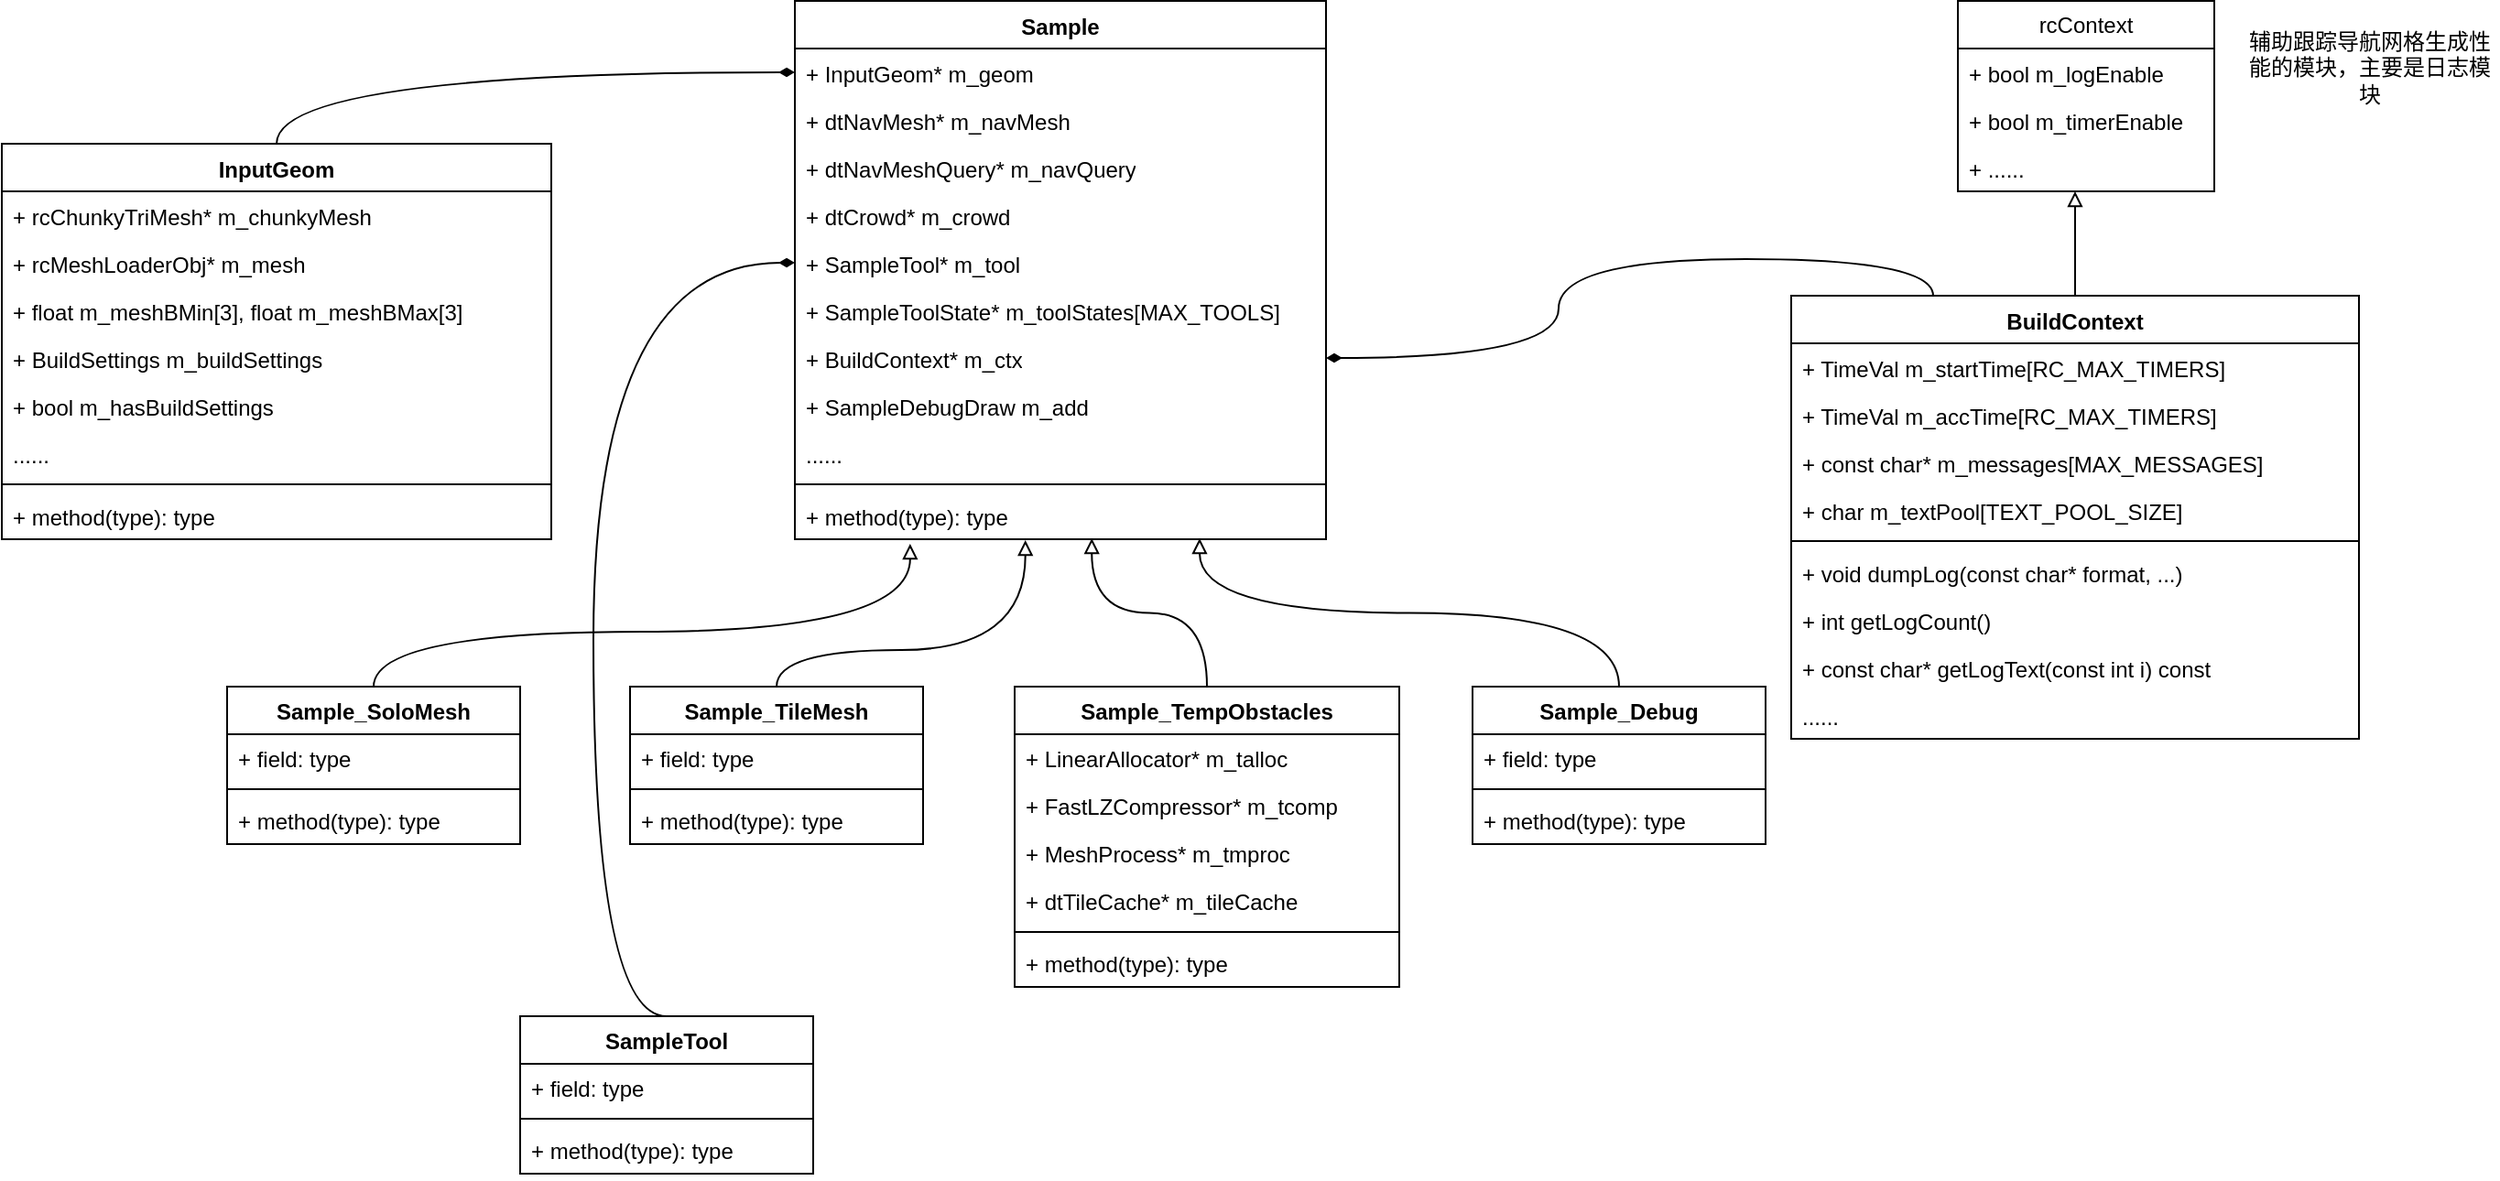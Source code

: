 <mxfile version="23.1.0" type="device">
  <diagram id="C5RBs43oDa-KdzZeNtuy" name="Page-1">
    <mxGraphModel dx="2261" dy="746" grid="1" gridSize="10" guides="1" tooltips="1" connect="1" arrows="1" fold="1" page="1" pageScale="1" pageWidth="827" pageHeight="1169" math="0" shadow="0">
      <root>
        <mxCell id="WIyWlLk6GJQsqaUBKTNV-0" />
        <mxCell id="WIyWlLk6GJQsqaUBKTNV-1" parent="WIyWlLk6GJQsqaUBKTNV-0" />
        <mxCell id="wLHYi-RBKXUuHHbB2h3j-0" value="rcContext" style="swimlane;fontStyle=0;childLayout=stackLayout;horizontal=1;startSize=26;fillColor=none;horizontalStack=0;resizeParent=1;resizeParentMax=0;resizeLast=0;collapsible=1;marginBottom=0;whiteSpace=wrap;html=1;" parent="WIyWlLk6GJQsqaUBKTNV-1" vertex="1">
          <mxGeometry x="505" y="45.5" width="140" height="104" as="geometry" />
        </mxCell>
        <mxCell id="wLHYi-RBKXUuHHbB2h3j-2" value="+ bool m_logEnable" style="text;strokeColor=none;fillColor=none;align=left;verticalAlign=top;spacingLeft=4;spacingRight=4;overflow=hidden;rotatable=0;points=[[0,0.5],[1,0.5]];portConstraint=eastwest;whiteSpace=wrap;html=1;" parent="wLHYi-RBKXUuHHbB2h3j-0" vertex="1">
          <mxGeometry y="26" width="140" height="26" as="geometry" />
        </mxCell>
        <mxCell id="wLHYi-RBKXUuHHbB2h3j-1" value="+ bool m_timerEnable" style="text;strokeColor=none;fillColor=none;align=left;verticalAlign=top;spacingLeft=4;spacingRight=4;overflow=hidden;rotatable=0;points=[[0,0.5],[1,0.5]];portConstraint=eastwest;whiteSpace=wrap;html=1;" parent="wLHYi-RBKXUuHHbB2h3j-0" vertex="1">
          <mxGeometry y="52" width="140" height="26" as="geometry" />
        </mxCell>
        <mxCell id="wLHYi-RBKXUuHHbB2h3j-4" value="+ ......" style="text;strokeColor=none;fillColor=none;align=left;verticalAlign=top;spacingLeft=4;spacingRight=4;overflow=hidden;rotatable=0;points=[[0,0.5],[1,0.5]];portConstraint=eastwest;whiteSpace=wrap;html=1;" parent="wLHYi-RBKXUuHHbB2h3j-0" vertex="1">
          <mxGeometry y="78" width="140" height="26" as="geometry" />
        </mxCell>
        <mxCell id="wLHYi-RBKXUuHHbB2h3j-6" value="辅助跟踪导航网格生成性能的模块，主要是日志模块" style="text;strokeColor=none;align=center;fillColor=none;html=1;verticalAlign=middle;whiteSpace=wrap;rounded=0;" parent="WIyWlLk6GJQsqaUBKTNV-1" vertex="1">
          <mxGeometry x="660" y="45.5" width="140" height="73" as="geometry" />
        </mxCell>
        <mxCell id="wLHYi-RBKXUuHHbB2h3j-34" style="edgeStyle=orthogonalEdgeStyle;rounded=0;orthogonalLoop=1;jettySize=auto;html=1;exitX=0.25;exitY=0;exitDx=0;exitDy=0;entryX=1;entryY=0.5;entryDx=0;entryDy=0;endArrow=diamondThin;endFill=1;curved=1;" parent="WIyWlLk6GJQsqaUBKTNV-1" source="wLHYi-RBKXUuHHbB2h3j-7" target="wLHYi-RBKXUuHHbB2h3j-30" edge="1">
          <mxGeometry relative="1" as="geometry" />
        </mxCell>
        <mxCell id="wLHYi-RBKXUuHHbB2h3j-7" value="BuildContext" style="swimlane;fontStyle=1;align=center;verticalAlign=top;childLayout=stackLayout;horizontal=1;startSize=26;horizontalStack=0;resizeParent=1;resizeParentMax=0;resizeLast=0;collapsible=1;marginBottom=0;whiteSpace=wrap;html=1;" parent="WIyWlLk6GJQsqaUBKTNV-1" vertex="1">
          <mxGeometry x="414" y="206.5" width="310" height="242" as="geometry" />
        </mxCell>
        <object label="+ TimeVal m_startTime[RC_MAX_TIMERS]" TimeVal="m_accTime[RC_MAX_TIMERS]" placeholders="1" id="wLHYi-RBKXUuHHbB2h3j-8">
          <mxCell style="text;strokeColor=none;fillColor=none;align=left;verticalAlign=top;spacingLeft=4;spacingRight=4;overflow=hidden;rotatable=0;points=[[0,0.5],[1,0.5]];portConstraint=eastwest;whiteSpace=wrap;html=1;" parent="wLHYi-RBKXUuHHbB2h3j-7" vertex="1">
            <mxGeometry y="26" width="310" height="26" as="geometry" />
          </mxCell>
        </object>
        <object label="+ TimeVal m_accTime[RC_MAX_TIMERS]" TimeVal="m_accTime[RC_MAX_TIMERS]" placeholders="1" id="wLHYi-RBKXUuHHbB2h3j-14">
          <mxCell style="text;strokeColor=none;fillColor=none;align=left;verticalAlign=top;spacingLeft=4;spacingRight=4;overflow=hidden;rotatable=0;points=[[0,0.5],[1,0.5]];portConstraint=eastwest;whiteSpace=wrap;html=1;" parent="wLHYi-RBKXUuHHbB2h3j-7" vertex="1">
            <mxGeometry y="52" width="310" height="26" as="geometry" />
          </mxCell>
        </object>
        <object label="+ const char* m_messages[MAX_MESSAGES]" TimeVal="m_accTime[RC_MAX_TIMERS]" placeholders="1" id="wLHYi-RBKXUuHHbB2h3j-15">
          <mxCell style="text;strokeColor=none;fillColor=none;align=left;verticalAlign=top;spacingLeft=4;spacingRight=4;overflow=hidden;rotatable=0;points=[[0,0.5],[1,0.5]];portConstraint=eastwest;whiteSpace=wrap;html=1;" parent="wLHYi-RBKXUuHHbB2h3j-7" vertex="1">
            <mxGeometry y="78" width="310" height="26" as="geometry" />
          </mxCell>
        </object>
        <object label="+ char m_textPool[TEXT_POOL_SIZE]" TimeVal="m_accTime[RC_MAX_TIMERS]" placeholders="1" id="wLHYi-RBKXUuHHbB2h3j-16">
          <mxCell style="text;strokeColor=none;fillColor=none;align=left;verticalAlign=top;spacingLeft=4;spacingRight=4;overflow=hidden;rotatable=0;points=[[0,0.5],[1,0.5]];portConstraint=eastwest;whiteSpace=wrap;html=1;" parent="wLHYi-RBKXUuHHbB2h3j-7" vertex="1">
            <mxGeometry y="104" width="310" height="26" as="geometry" />
          </mxCell>
        </object>
        <mxCell id="wLHYi-RBKXUuHHbB2h3j-9" value="" style="line;strokeWidth=1;fillColor=none;align=left;verticalAlign=middle;spacingTop=-1;spacingLeft=3;spacingRight=3;rotatable=0;labelPosition=right;points=[];portConstraint=eastwest;strokeColor=inherit;" parent="wLHYi-RBKXUuHHbB2h3j-7" vertex="1">
          <mxGeometry y="130" width="310" height="8" as="geometry" />
        </mxCell>
        <mxCell id="wLHYi-RBKXUuHHbB2h3j-10" value="+ void dumpLog(const char* format, ...)" style="text;strokeColor=none;fillColor=none;align=left;verticalAlign=top;spacingLeft=4;spacingRight=4;overflow=hidden;rotatable=0;points=[[0,0.5],[1,0.5]];portConstraint=eastwest;whiteSpace=wrap;html=1;" parent="wLHYi-RBKXUuHHbB2h3j-7" vertex="1">
          <mxGeometry y="138" width="310" height="26" as="geometry" />
        </mxCell>
        <mxCell id="wLHYi-RBKXUuHHbB2h3j-17" value="+ int getLogCount()" style="text;strokeColor=none;fillColor=none;align=left;verticalAlign=top;spacingLeft=4;spacingRight=4;overflow=hidden;rotatable=0;points=[[0,0.5],[1,0.5]];portConstraint=eastwest;whiteSpace=wrap;html=1;" parent="wLHYi-RBKXUuHHbB2h3j-7" vertex="1">
          <mxGeometry y="164" width="310" height="26" as="geometry" />
        </mxCell>
        <mxCell id="wLHYi-RBKXUuHHbB2h3j-18" value="+ const char* getLogText(const int i) const" style="text;strokeColor=none;fillColor=none;align=left;verticalAlign=top;spacingLeft=4;spacingRight=4;overflow=hidden;rotatable=0;points=[[0,0.5],[1,0.5]];portConstraint=eastwest;whiteSpace=wrap;html=1;" parent="wLHYi-RBKXUuHHbB2h3j-7" vertex="1">
          <mxGeometry y="190" width="310" height="26" as="geometry" />
        </mxCell>
        <mxCell id="wLHYi-RBKXUuHHbB2h3j-19" value="......" style="text;strokeColor=none;fillColor=none;align=left;verticalAlign=top;spacingLeft=4;spacingRight=4;overflow=hidden;rotatable=0;points=[[0,0.5],[1,0.5]];portConstraint=eastwest;whiteSpace=wrap;html=1;" parent="wLHYi-RBKXUuHHbB2h3j-7" vertex="1">
          <mxGeometry y="216" width="310" height="26" as="geometry" />
        </mxCell>
        <mxCell id="wLHYi-RBKXUuHHbB2h3j-12" style="edgeStyle=orthogonalEdgeStyle;rounded=0;orthogonalLoop=1;jettySize=auto;html=1;exitX=0.5;exitY=0;exitDx=0;exitDy=0;entryX=0.457;entryY=1;entryDx=0;entryDy=0;entryPerimeter=0;endArrow=block;endFill=0;" parent="WIyWlLk6GJQsqaUBKTNV-1" source="wLHYi-RBKXUuHHbB2h3j-7" target="wLHYi-RBKXUuHHbB2h3j-4" edge="1">
          <mxGeometry relative="1" as="geometry" />
        </mxCell>
        <mxCell id="wLHYi-RBKXUuHHbB2h3j-20" value="Sample" style="swimlane;fontStyle=1;align=center;verticalAlign=top;childLayout=stackLayout;horizontal=1;startSize=26;horizontalStack=0;resizeParent=1;resizeParentMax=0;resizeLast=0;collapsible=1;marginBottom=0;whiteSpace=wrap;html=1;" parent="WIyWlLk6GJQsqaUBKTNV-1" vertex="1">
          <mxGeometry x="-130" y="45.5" width="290" height="294" as="geometry" />
        </mxCell>
        <mxCell id="wLHYi-RBKXUuHHbB2h3j-21" value="+ InputGeom* m_geom" style="text;strokeColor=none;fillColor=none;align=left;verticalAlign=top;spacingLeft=4;spacingRight=4;overflow=hidden;rotatable=0;points=[[0,0.5],[1,0.5]];portConstraint=eastwest;whiteSpace=wrap;html=1;" parent="wLHYi-RBKXUuHHbB2h3j-20" vertex="1">
          <mxGeometry y="26" width="290" height="26" as="geometry" />
        </mxCell>
        <mxCell id="wLHYi-RBKXUuHHbB2h3j-24" value="+ dtNavMesh* m_navMesh" style="text;strokeColor=none;fillColor=none;align=left;verticalAlign=top;spacingLeft=4;spacingRight=4;overflow=hidden;rotatable=0;points=[[0,0.5],[1,0.5]];portConstraint=eastwest;whiteSpace=wrap;html=1;" parent="wLHYi-RBKXUuHHbB2h3j-20" vertex="1">
          <mxGeometry y="52" width="290" height="26" as="geometry" />
        </mxCell>
        <mxCell id="wLHYi-RBKXUuHHbB2h3j-25" value="+ dtNavMeshQuery* m_navQuery" style="text;strokeColor=none;fillColor=none;align=left;verticalAlign=top;spacingLeft=4;spacingRight=4;overflow=hidden;rotatable=0;points=[[0,0.5],[1,0.5]];portConstraint=eastwest;whiteSpace=wrap;html=1;" parent="wLHYi-RBKXUuHHbB2h3j-20" vertex="1">
          <mxGeometry y="78" width="290" height="26" as="geometry" />
        </mxCell>
        <mxCell id="wLHYi-RBKXUuHHbB2h3j-26" value="+ dtCrowd* m_crowd" style="text;strokeColor=none;fillColor=none;align=left;verticalAlign=top;spacingLeft=4;spacingRight=4;overflow=hidden;rotatable=0;points=[[0,0.5],[1,0.5]];portConstraint=eastwest;whiteSpace=wrap;html=1;" parent="wLHYi-RBKXUuHHbB2h3j-20" vertex="1">
          <mxGeometry y="104" width="290" height="26" as="geometry" />
        </mxCell>
        <mxCell id="wLHYi-RBKXUuHHbB2h3j-28" value="+ SampleTool* m_tool" style="text;strokeColor=none;fillColor=none;align=left;verticalAlign=top;spacingLeft=4;spacingRight=4;overflow=hidden;rotatable=0;points=[[0,0.5],[1,0.5]];portConstraint=eastwest;whiteSpace=wrap;html=1;" parent="wLHYi-RBKXUuHHbB2h3j-20" vertex="1">
          <mxGeometry y="130" width="290" height="26" as="geometry" />
        </mxCell>
        <mxCell id="wLHYi-RBKXUuHHbB2h3j-29" value="+ SampleToolState* m_toolStates[MAX_TOOLS]" style="text;strokeColor=none;fillColor=none;align=left;verticalAlign=top;spacingLeft=4;spacingRight=4;overflow=hidden;rotatable=0;points=[[0,0.5],[1,0.5]];portConstraint=eastwest;whiteSpace=wrap;html=1;" parent="wLHYi-RBKXUuHHbB2h3j-20" vertex="1">
          <mxGeometry y="156" width="290" height="26" as="geometry" />
        </mxCell>
        <mxCell id="wLHYi-RBKXUuHHbB2h3j-30" value="+ BuildContext* m_ctx" style="text;strokeColor=none;fillColor=none;align=left;verticalAlign=top;spacingLeft=4;spacingRight=4;overflow=hidden;rotatable=0;points=[[0,0.5],[1,0.5]];portConstraint=eastwest;whiteSpace=wrap;html=1;" parent="wLHYi-RBKXUuHHbB2h3j-20" vertex="1">
          <mxGeometry y="182" width="290" height="26" as="geometry" />
        </mxCell>
        <mxCell id="wLHYi-RBKXUuHHbB2h3j-31" value="+ SampleDebugDraw m_add" style="text;strokeColor=none;fillColor=none;align=left;verticalAlign=top;spacingLeft=4;spacingRight=4;overflow=hidden;rotatable=0;points=[[0,0.5],[1,0.5]];portConstraint=eastwest;whiteSpace=wrap;html=1;" parent="wLHYi-RBKXUuHHbB2h3j-20" vertex="1">
          <mxGeometry y="208" width="290" height="26" as="geometry" />
        </mxCell>
        <mxCell id="wLHYi-RBKXUuHHbB2h3j-27" value="......" style="text;strokeColor=none;fillColor=none;align=left;verticalAlign=top;spacingLeft=4;spacingRight=4;overflow=hidden;rotatable=0;points=[[0,0.5],[1,0.5]];portConstraint=eastwest;whiteSpace=wrap;html=1;" parent="wLHYi-RBKXUuHHbB2h3j-20" vertex="1">
          <mxGeometry y="234" width="290" height="26" as="geometry" />
        </mxCell>
        <mxCell id="wLHYi-RBKXUuHHbB2h3j-22" value="" style="line;strokeWidth=1;fillColor=none;align=left;verticalAlign=middle;spacingTop=-1;spacingLeft=3;spacingRight=3;rotatable=0;labelPosition=right;points=[];portConstraint=eastwest;strokeColor=inherit;" parent="wLHYi-RBKXUuHHbB2h3j-20" vertex="1">
          <mxGeometry y="260" width="290" height="8" as="geometry" />
        </mxCell>
        <mxCell id="wLHYi-RBKXUuHHbB2h3j-23" value="+ method(type): type" style="text;strokeColor=none;fillColor=none;align=left;verticalAlign=top;spacingLeft=4;spacingRight=4;overflow=hidden;rotatable=0;points=[[0,0.5],[1,0.5]];portConstraint=eastwest;whiteSpace=wrap;html=1;" parent="wLHYi-RBKXUuHHbB2h3j-20" vertex="1">
          <mxGeometry y="268" width="290" height="26" as="geometry" />
        </mxCell>
        <mxCell id="wLHYi-RBKXUuHHbB2h3j-46" style="edgeStyle=orthogonalEdgeStyle;rounded=0;orthogonalLoop=1;jettySize=auto;html=1;exitX=0.5;exitY=0;exitDx=0;exitDy=0;entryX=0;entryY=0.5;entryDx=0;entryDy=0;endArrow=diamondThin;endFill=1;curved=1;" parent="WIyWlLk6GJQsqaUBKTNV-1" source="wLHYi-RBKXUuHHbB2h3j-35" target="wLHYi-RBKXUuHHbB2h3j-21" edge="1">
          <mxGeometry relative="1" as="geometry" />
        </mxCell>
        <mxCell id="wLHYi-RBKXUuHHbB2h3j-35" value="InputGeom" style="swimlane;fontStyle=1;align=center;verticalAlign=top;childLayout=stackLayout;horizontal=1;startSize=26;horizontalStack=0;resizeParent=1;resizeParentMax=0;resizeLast=0;collapsible=1;marginBottom=0;whiteSpace=wrap;html=1;" parent="WIyWlLk6GJQsqaUBKTNV-1" vertex="1">
          <mxGeometry x="-563" y="123.5" width="300" height="216" as="geometry" />
        </mxCell>
        <mxCell id="wLHYi-RBKXUuHHbB2h3j-36" value="+ rcChunkyTriMesh* m_chunkyMesh" style="text;strokeColor=none;fillColor=none;align=left;verticalAlign=top;spacingLeft=4;spacingRight=4;overflow=hidden;rotatable=0;points=[[0,0.5],[1,0.5]];portConstraint=eastwest;whiteSpace=wrap;html=1;" parent="wLHYi-RBKXUuHHbB2h3j-35" vertex="1">
          <mxGeometry y="26" width="300" height="26" as="geometry" />
        </mxCell>
        <mxCell id="wLHYi-RBKXUuHHbB2h3j-39" value="+ rcMeshLoaderObj* m_mesh" style="text;strokeColor=none;fillColor=none;align=left;verticalAlign=top;spacingLeft=4;spacingRight=4;overflow=hidden;rotatable=0;points=[[0,0.5],[1,0.5]];portConstraint=eastwest;whiteSpace=wrap;html=1;" parent="wLHYi-RBKXUuHHbB2h3j-35" vertex="1">
          <mxGeometry y="52" width="300" height="26" as="geometry" />
        </mxCell>
        <mxCell id="wLHYi-RBKXUuHHbB2h3j-40" value="+ float m_meshBMin[3], float m_meshBMax[3]" style="text;strokeColor=none;fillColor=none;align=left;verticalAlign=top;spacingLeft=4;spacingRight=4;overflow=hidden;rotatable=0;points=[[0,0.5],[1,0.5]];portConstraint=eastwest;whiteSpace=wrap;html=1;" parent="wLHYi-RBKXUuHHbB2h3j-35" vertex="1">
          <mxGeometry y="78" width="300" height="26" as="geometry" />
        </mxCell>
        <mxCell id="wLHYi-RBKXUuHHbB2h3j-41" value="+ BuildSettings m_buildSettings" style="text;strokeColor=none;fillColor=none;align=left;verticalAlign=top;spacingLeft=4;spacingRight=4;overflow=hidden;rotatable=0;points=[[0,0.5],[1,0.5]];portConstraint=eastwest;whiteSpace=wrap;html=1;" parent="wLHYi-RBKXUuHHbB2h3j-35" vertex="1">
          <mxGeometry y="104" width="300" height="26" as="geometry" />
        </mxCell>
        <mxCell id="wLHYi-RBKXUuHHbB2h3j-42" value="+ bool m_hasBuildSettings" style="text;strokeColor=none;fillColor=none;align=left;verticalAlign=top;spacingLeft=4;spacingRight=4;overflow=hidden;rotatable=0;points=[[0,0.5],[1,0.5]];portConstraint=eastwest;whiteSpace=wrap;html=1;" parent="wLHYi-RBKXUuHHbB2h3j-35" vertex="1">
          <mxGeometry y="130" width="300" height="26" as="geometry" />
        </mxCell>
        <mxCell id="wLHYi-RBKXUuHHbB2h3j-43" value="......" style="text;strokeColor=none;fillColor=none;align=left;verticalAlign=top;spacingLeft=4;spacingRight=4;overflow=hidden;rotatable=0;points=[[0,0.5],[1,0.5]];portConstraint=eastwest;whiteSpace=wrap;html=1;" parent="wLHYi-RBKXUuHHbB2h3j-35" vertex="1">
          <mxGeometry y="156" width="300" height="26" as="geometry" />
        </mxCell>
        <mxCell id="wLHYi-RBKXUuHHbB2h3j-37" value="" style="line;strokeWidth=1;fillColor=none;align=left;verticalAlign=middle;spacingTop=-1;spacingLeft=3;spacingRight=3;rotatable=0;labelPosition=right;points=[];portConstraint=eastwest;strokeColor=inherit;" parent="wLHYi-RBKXUuHHbB2h3j-35" vertex="1">
          <mxGeometry y="182" width="300" height="8" as="geometry" />
        </mxCell>
        <mxCell id="wLHYi-RBKXUuHHbB2h3j-38" value="+ method(type): type" style="text;strokeColor=none;fillColor=none;align=left;verticalAlign=top;spacingLeft=4;spacingRight=4;overflow=hidden;rotatable=0;points=[[0,0.5],[1,0.5]];portConstraint=eastwest;whiteSpace=wrap;html=1;" parent="wLHYi-RBKXUuHHbB2h3j-35" vertex="1">
          <mxGeometry y="190" width="300" height="26" as="geometry" />
        </mxCell>
        <mxCell id="wLHYi-RBKXUuHHbB2h3j-61" value="Sample_SoloMesh" style="swimlane;fontStyle=1;align=center;verticalAlign=top;childLayout=stackLayout;horizontal=1;startSize=26;horizontalStack=0;resizeParent=1;resizeParentMax=0;resizeLast=0;collapsible=1;marginBottom=0;whiteSpace=wrap;html=1;" parent="WIyWlLk6GJQsqaUBKTNV-1" vertex="1">
          <mxGeometry x="-440" y="420" width="160" height="86" as="geometry" />
        </mxCell>
        <mxCell id="wLHYi-RBKXUuHHbB2h3j-62" value="+ field: type" style="text;strokeColor=none;fillColor=none;align=left;verticalAlign=top;spacingLeft=4;spacingRight=4;overflow=hidden;rotatable=0;points=[[0,0.5],[1,0.5]];portConstraint=eastwest;whiteSpace=wrap;html=1;" parent="wLHYi-RBKXUuHHbB2h3j-61" vertex="1">
          <mxGeometry y="26" width="160" height="26" as="geometry" />
        </mxCell>
        <mxCell id="wLHYi-RBKXUuHHbB2h3j-63" value="" style="line;strokeWidth=1;fillColor=none;align=left;verticalAlign=middle;spacingTop=-1;spacingLeft=3;spacingRight=3;rotatable=0;labelPosition=right;points=[];portConstraint=eastwest;strokeColor=inherit;" parent="wLHYi-RBKXUuHHbB2h3j-61" vertex="1">
          <mxGeometry y="52" width="160" height="8" as="geometry" />
        </mxCell>
        <mxCell id="wLHYi-RBKXUuHHbB2h3j-64" value="+ method(type): type" style="text;strokeColor=none;fillColor=none;align=left;verticalAlign=top;spacingLeft=4;spacingRight=4;overflow=hidden;rotatable=0;points=[[0,0.5],[1,0.5]];portConstraint=eastwest;whiteSpace=wrap;html=1;" parent="wLHYi-RBKXUuHHbB2h3j-61" vertex="1">
          <mxGeometry y="60" width="160" height="26" as="geometry" />
        </mxCell>
        <mxCell id="wLHYi-RBKXUuHHbB2h3j-65" style="edgeStyle=orthogonalEdgeStyle;rounded=0;orthogonalLoop=1;jettySize=auto;html=1;exitX=0.5;exitY=0;exitDx=0;exitDy=0;entryX=0.217;entryY=1.096;entryDx=0;entryDy=0;entryPerimeter=0;endArrow=block;endFill=0;curved=1;" parent="WIyWlLk6GJQsqaUBKTNV-1" source="wLHYi-RBKXUuHHbB2h3j-61" target="wLHYi-RBKXUuHHbB2h3j-23" edge="1">
          <mxGeometry relative="1" as="geometry">
            <Array as="points">
              <mxPoint x="-360" y="390" />
              <mxPoint x="-67" y="390" />
            </Array>
          </mxGeometry>
        </mxCell>
        <mxCell id="wLHYi-RBKXUuHHbB2h3j-66" value="Sample_TileMesh" style="swimlane;fontStyle=1;align=center;verticalAlign=top;childLayout=stackLayout;horizontal=1;startSize=26;horizontalStack=0;resizeParent=1;resizeParentMax=0;resizeLast=0;collapsible=1;marginBottom=0;whiteSpace=wrap;html=1;" parent="WIyWlLk6GJQsqaUBKTNV-1" vertex="1">
          <mxGeometry x="-220" y="420" width="160" height="86" as="geometry" />
        </mxCell>
        <mxCell id="wLHYi-RBKXUuHHbB2h3j-67" value="+ field: type" style="text;strokeColor=none;fillColor=none;align=left;verticalAlign=top;spacingLeft=4;spacingRight=4;overflow=hidden;rotatable=0;points=[[0,0.5],[1,0.5]];portConstraint=eastwest;whiteSpace=wrap;html=1;" parent="wLHYi-RBKXUuHHbB2h3j-66" vertex="1">
          <mxGeometry y="26" width="160" height="26" as="geometry" />
        </mxCell>
        <mxCell id="wLHYi-RBKXUuHHbB2h3j-68" value="" style="line;strokeWidth=1;fillColor=none;align=left;verticalAlign=middle;spacingTop=-1;spacingLeft=3;spacingRight=3;rotatable=0;labelPosition=right;points=[];portConstraint=eastwest;strokeColor=inherit;" parent="wLHYi-RBKXUuHHbB2h3j-66" vertex="1">
          <mxGeometry y="52" width="160" height="8" as="geometry" />
        </mxCell>
        <mxCell id="wLHYi-RBKXUuHHbB2h3j-69" value="+ method(type): type" style="text;strokeColor=none;fillColor=none;align=left;verticalAlign=top;spacingLeft=4;spacingRight=4;overflow=hidden;rotatable=0;points=[[0,0.5],[1,0.5]];portConstraint=eastwest;whiteSpace=wrap;html=1;" parent="wLHYi-RBKXUuHHbB2h3j-66" vertex="1">
          <mxGeometry y="60" width="160" height="26" as="geometry" />
        </mxCell>
        <mxCell id="wLHYi-RBKXUuHHbB2h3j-70" value="Sample_TempObstacles" style="swimlane;fontStyle=1;align=center;verticalAlign=top;childLayout=stackLayout;horizontal=1;startSize=26;horizontalStack=0;resizeParent=1;resizeParentMax=0;resizeLast=0;collapsible=1;marginBottom=0;whiteSpace=wrap;html=1;" parent="WIyWlLk6GJQsqaUBKTNV-1" vertex="1">
          <mxGeometry x="-10" y="420" width="210" height="164" as="geometry" />
        </mxCell>
        <mxCell id="wLHYi-RBKXUuHHbB2h3j-71" value="+ LinearAllocator* m_talloc" style="text;strokeColor=none;fillColor=none;align=left;verticalAlign=top;spacingLeft=4;spacingRight=4;overflow=hidden;rotatable=0;points=[[0,0.5],[1,0.5]];portConstraint=eastwest;whiteSpace=wrap;html=1;" parent="wLHYi-RBKXUuHHbB2h3j-70" vertex="1">
          <mxGeometry y="26" width="210" height="26" as="geometry" />
        </mxCell>
        <mxCell id="y2lqn0Zgw_EosjO7J0XW-0" value="+ FastLZCompressor* m_tcomp" style="text;strokeColor=none;fillColor=none;align=left;verticalAlign=top;spacingLeft=4;spacingRight=4;overflow=hidden;rotatable=0;points=[[0,0.5],[1,0.5]];portConstraint=eastwest;whiteSpace=wrap;html=1;" vertex="1" parent="wLHYi-RBKXUuHHbB2h3j-70">
          <mxGeometry y="52" width="210" height="26" as="geometry" />
        </mxCell>
        <mxCell id="y2lqn0Zgw_EosjO7J0XW-1" value="+ MeshProcess* m_tmproc" style="text;strokeColor=none;fillColor=none;align=left;verticalAlign=top;spacingLeft=4;spacingRight=4;overflow=hidden;rotatable=0;points=[[0,0.5],[1,0.5]];portConstraint=eastwest;whiteSpace=wrap;html=1;" vertex="1" parent="wLHYi-RBKXUuHHbB2h3j-70">
          <mxGeometry y="78" width="210" height="26" as="geometry" />
        </mxCell>
        <mxCell id="y2lqn0Zgw_EosjO7J0XW-2" value="+ dtTileCache* m_tileCache" style="text;strokeColor=none;fillColor=none;align=left;verticalAlign=top;spacingLeft=4;spacingRight=4;overflow=hidden;rotatable=0;points=[[0,0.5],[1,0.5]];portConstraint=eastwest;whiteSpace=wrap;html=1;" vertex="1" parent="wLHYi-RBKXUuHHbB2h3j-70">
          <mxGeometry y="104" width="210" height="26" as="geometry" />
        </mxCell>
        <mxCell id="wLHYi-RBKXUuHHbB2h3j-72" value="" style="line;strokeWidth=1;fillColor=none;align=left;verticalAlign=middle;spacingTop=-1;spacingLeft=3;spacingRight=3;rotatable=0;labelPosition=right;points=[];portConstraint=eastwest;strokeColor=inherit;" parent="wLHYi-RBKXUuHHbB2h3j-70" vertex="1">
          <mxGeometry y="130" width="210" height="8" as="geometry" />
        </mxCell>
        <mxCell id="wLHYi-RBKXUuHHbB2h3j-73" value="+ method(type): type" style="text;strokeColor=none;fillColor=none;align=left;verticalAlign=top;spacingLeft=4;spacingRight=4;overflow=hidden;rotatable=0;points=[[0,0.5],[1,0.5]];portConstraint=eastwest;whiteSpace=wrap;html=1;" parent="wLHYi-RBKXUuHHbB2h3j-70" vertex="1">
          <mxGeometry y="138" width="210" height="26" as="geometry" />
        </mxCell>
        <mxCell id="wLHYi-RBKXUuHHbB2h3j-75" style="edgeStyle=orthogonalEdgeStyle;rounded=0;orthogonalLoop=1;jettySize=auto;html=1;exitX=0.5;exitY=0;exitDx=0;exitDy=0;entryX=0.434;entryY=1.019;entryDx=0;entryDy=0;entryPerimeter=0;endArrow=block;endFill=0;curved=1;" parent="WIyWlLk6GJQsqaUBKTNV-1" source="wLHYi-RBKXUuHHbB2h3j-66" target="wLHYi-RBKXUuHHbB2h3j-23" edge="1">
          <mxGeometry relative="1" as="geometry">
            <Array as="points">
              <mxPoint x="-140" y="400" />
              <mxPoint x="-4" y="400" />
            </Array>
          </mxGeometry>
        </mxCell>
        <mxCell id="wLHYi-RBKXUuHHbB2h3j-77" style="edgeStyle=orthogonalEdgeStyle;rounded=0;orthogonalLoop=1;jettySize=auto;html=1;exitX=0.5;exitY=0;exitDx=0;exitDy=0;entryX=0.559;entryY=0.981;entryDx=0;entryDy=0;entryPerimeter=0;endArrow=block;endFill=0;curved=1;" parent="WIyWlLk6GJQsqaUBKTNV-1" source="wLHYi-RBKXUuHHbB2h3j-70" target="wLHYi-RBKXUuHHbB2h3j-23" edge="1">
          <mxGeometry relative="1" as="geometry" />
        </mxCell>
        <mxCell id="wLHYi-RBKXUuHHbB2h3j-78" value="Sample_Debug" style="swimlane;fontStyle=1;align=center;verticalAlign=top;childLayout=stackLayout;horizontal=1;startSize=26;horizontalStack=0;resizeParent=1;resizeParentMax=0;resizeLast=0;collapsible=1;marginBottom=0;whiteSpace=wrap;html=1;" parent="WIyWlLk6GJQsqaUBKTNV-1" vertex="1">
          <mxGeometry x="240" y="420" width="160" height="86" as="geometry" />
        </mxCell>
        <mxCell id="wLHYi-RBKXUuHHbB2h3j-79" value="+ field: type" style="text;strokeColor=none;fillColor=none;align=left;verticalAlign=top;spacingLeft=4;spacingRight=4;overflow=hidden;rotatable=0;points=[[0,0.5],[1,0.5]];portConstraint=eastwest;whiteSpace=wrap;html=1;" parent="wLHYi-RBKXUuHHbB2h3j-78" vertex="1">
          <mxGeometry y="26" width="160" height="26" as="geometry" />
        </mxCell>
        <mxCell id="wLHYi-RBKXUuHHbB2h3j-80" value="" style="line;strokeWidth=1;fillColor=none;align=left;verticalAlign=middle;spacingTop=-1;spacingLeft=3;spacingRight=3;rotatable=0;labelPosition=right;points=[];portConstraint=eastwest;strokeColor=inherit;" parent="wLHYi-RBKXUuHHbB2h3j-78" vertex="1">
          <mxGeometry y="52" width="160" height="8" as="geometry" />
        </mxCell>
        <mxCell id="wLHYi-RBKXUuHHbB2h3j-81" value="+ method(type): type" style="text;strokeColor=none;fillColor=none;align=left;verticalAlign=top;spacingLeft=4;spacingRight=4;overflow=hidden;rotatable=0;points=[[0,0.5],[1,0.5]];portConstraint=eastwest;whiteSpace=wrap;html=1;" parent="wLHYi-RBKXUuHHbB2h3j-78" vertex="1">
          <mxGeometry y="60" width="160" height="26" as="geometry" />
        </mxCell>
        <mxCell id="wLHYi-RBKXUuHHbB2h3j-87" style="edgeStyle=orthogonalEdgeStyle;rounded=0;orthogonalLoop=1;jettySize=auto;html=1;exitX=0.5;exitY=0;exitDx=0;exitDy=0;entryX=0.762;entryY=0.981;entryDx=0;entryDy=0;entryPerimeter=0;endArrow=block;endFill=0;curved=1;" parent="WIyWlLk6GJQsqaUBKTNV-1" source="wLHYi-RBKXUuHHbB2h3j-78" target="wLHYi-RBKXUuHHbB2h3j-23" edge="1">
          <mxGeometry relative="1" as="geometry" />
        </mxCell>
        <mxCell id="y2lqn0Zgw_EosjO7J0XW-7" style="edgeStyle=orthogonalEdgeStyle;rounded=0;orthogonalLoop=1;jettySize=auto;html=1;exitX=0.5;exitY=0;exitDx=0;exitDy=0;entryX=0;entryY=0.5;entryDx=0;entryDy=0;endArrow=diamondThin;endFill=1;curved=1;" edge="1" parent="WIyWlLk6GJQsqaUBKTNV-1" source="y2lqn0Zgw_EosjO7J0XW-3" target="wLHYi-RBKXUuHHbB2h3j-28">
          <mxGeometry relative="1" as="geometry">
            <Array as="points">
              <mxPoint x="-240" y="600" />
              <mxPoint x="-240" y="189" />
            </Array>
          </mxGeometry>
        </mxCell>
        <mxCell id="y2lqn0Zgw_EosjO7J0XW-3" value="SampleTool" style="swimlane;fontStyle=1;align=center;verticalAlign=top;childLayout=stackLayout;horizontal=1;startSize=26;horizontalStack=0;resizeParent=1;resizeParentMax=0;resizeLast=0;collapsible=1;marginBottom=0;whiteSpace=wrap;html=1;" vertex="1" parent="WIyWlLk6GJQsqaUBKTNV-1">
          <mxGeometry x="-280" y="600" width="160" height="86" as="geometry" />
        </mxCell>
        <mxCell id="y2lqn0Zgw_EosjO7J0XW-4" value="+ field: type" style="text;strokeColor=none;fillColor=none;align=left;verticalAlign=top;spacingLeft=4;spacingRight=4;overflow=hidden;rotatable=0;points=[[0,0.5],[1,0.5]];portConstraint=eastwest;whiteSpace=wrap;html=1;" vertex="1" parent="y2lqn0Zgw_EosjO7J0XW-3">
          <mxGeometry y="26" width="160" height="26" as="geometry" />
        </mxCell>
        <mxCell id="y2lqn0Zgw_EosjO7J0XW-5" value="" style="line;strokeWidth=1;fillColor=none;align=left;verticalAlign=middle;spacingTop=-1;spacingLeft=3;spacingRight=3;rotatable=0;labelPosition=right;points=[];portConstraint=eastwest;strokeColor=inherit;" vertex="1" parent="y2lqn0Zgw_EosjO7J0XW-3">
          <mxGeometry y="52" width="160" height="8" as="geometry" />
        </mxCell>
        <mxCell id="y2lqn0Zgw_EosjO7J0XW-6" value="+ method(type): type" style="text;strokeColor=none;fillColor=none;align=left;verticalAlign=top;spacingLeft=4;spacingRight=4;overflow=hidden;rotatable=0;points=[[0,0.5],[1,0.5]];portConstraint=eastwest;whiteSpace=wrap;html=1;" vertex="1" parent="y2lqn0Zgw_EosjO7J0XW-3">
          <mxGeometry y="60" width="160" height="26" as="geometry" />
        </mxCell>
      </root>
    </mxGraphModel>
  </diagram>
</mxfile>
